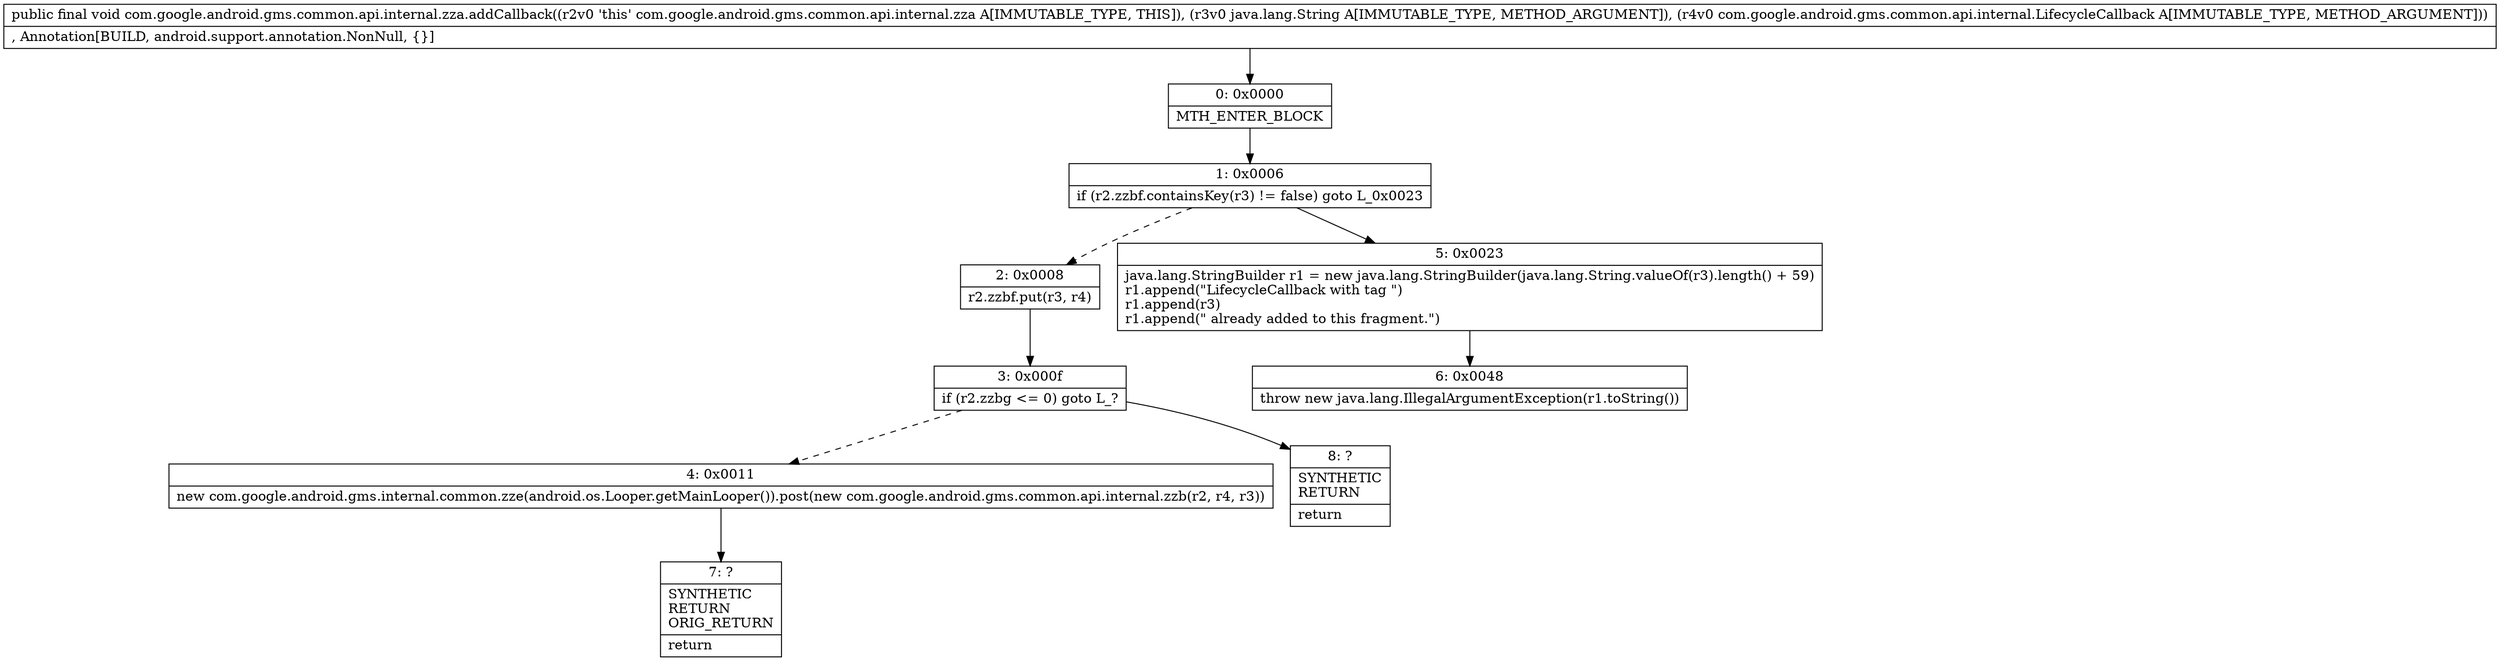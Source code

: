digraph "CFG forcom.google.android.gms.common.api.internal.zza.addCallback(Ljava\/lang\/String;Lcom\/google\/android\/gms\/common\/api\/internal\/LifecycleCallback;)V" {
Node_0 [shape=record,label="{0\:\ 0x0000|MTH_ENTER_BLOCK\l}"];
Node_1 [shape=record,label="{1\:\ 0x0006|if (r2.zzbf.containsKey(r3) != false) goto L_0x0023\l}"];
Node_2 [shape=record,label="{2\:\ 0x0008|r2.zzbf.put(r3, r4)\l}"];
Node_3 [shape=record,label="{3\:\ 0x000f|if (r2.zzbg \<= 0) goto L_?\l}"];
Node_4 [shape=record,label="{4\:\ 0x0011|new com.google.android.gms.internal.common.zze(android.os.Looper.getMainLooper()).post(new com.google.android.gms.common.api.internal.zzb(r2, r4, r3))\l}"];
Node_5 [shape=record,label="{5\:\ 0x0023|java.lang.StringBuilder r1 = new java.lang.StringBuilder(java.lang.String.valueOf(r3).length() + 59)\lr1.append(\"LifecycleCallback with tag \")\lr1.append(r3)\lr1.append(\" already added to this fragment.\")\l}"];
Node_6 [shape=record,label="{6\:\ 0x0048|throw new java.lang.IllegalArgumentException(r1.toString())\l}"];
Node_7 [shape=record,label="{7\:\ ?|SYNTHETIC\lRETURN\lORIG_RETURN\l|return\l}"];
Node_8 [shape=record,label="{8\:\ ?|SYNTHETIC\lRETURN\l|return\l}"];
MethodNode[shape=record,label="{public final void com.google.android.gms.common.api.internal.zza.addCallback((r2v0 'this' com.google.android.gms.common.api.internal.zza A[IMMUTABLE_TYPE, THIS]), (r3v0 java.lang.String A[IMMUTABLE_TYPE, METHOD_ARGUMENT]), (r4v0 com.google.android.gms.common.api.internal.LifecycleCallback A[IMMUTABLE_TYPE, METHOD_ARGUMENT]))  | , Annotation[BUILD, android.support.annotation.NonNull, \{\}]\l}"];
MethodNode -> Node_0;
Node_0 -> Node_1;
Node_1 -> Node_2[style=dashed];
Node_1 -> Node_5;
Node_2 -> Node_3;
Node_3 -> Node_4[style=dashed];
Node_3 -> Node_8;
Node_4 -> Node_7;
Node_5 -> Node_6;
}

